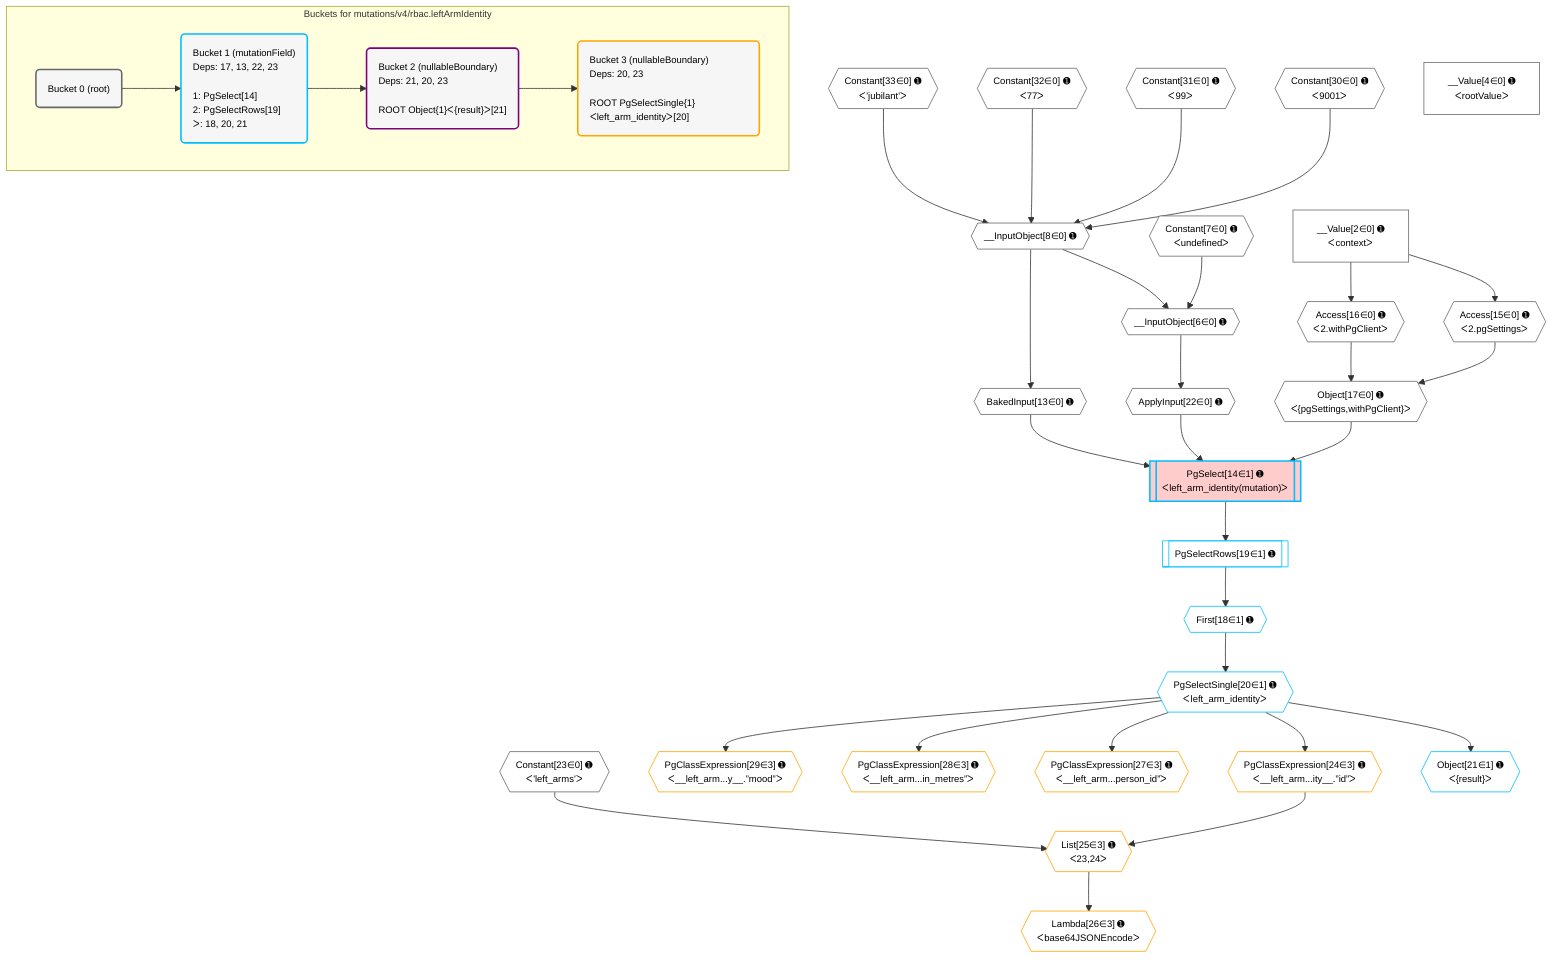 %%{init: {'themeVariables': { 'fontSize': '12px'}}}%%
graph TD
    classDef path fill:#eee,stroke:#000,color:#000
    classDef plan fill:#fff,stroke-width:1px,color:#000
    classDef itemplan fill:#fff,stroke-width:2px,color:#000
    classDef unbatchedplan fill:#dff,stroke-width:1px,color:#000
    classDef sideeffectplan fill:#fcc,stroke-width:2px,color:#000
    classDef bucket fill:#f6f6f6,color:#000,stroke-width:2px,text-align:left


    %% plan dependencies
    __InputObject8{{"__InputObject[8∈0] ➊"}}:::plan
    Constant30{{"Constant[30∈0] ➊<br />ᐸ9001ᐳ"}}:::plan
    Constant31{{"Constant[31∈0] ➊<br />ᐸ99ᐳ"}}:::plan
    Constant32{{"Constant[32∈0] ➊<br />ᐸ77ᐳ"}}:::plan
    Constant33{{"Constant[33∈0] ➊<br />ᐸ'jubilant'ᐳ"}}:::plan
    Constant30 & Constant31 & Constant32 & Constant33 --> __InputObject8
    __InputObject6{{"__InputObject[6∈0] ➊"}}:::plan
    Constant7{{"Constant[7∈0] ➊<br />ᐸundefinedᐳ"}}:::plan
    Constant7 & __InputObject8 --> __InputObject6
    Object17{{"Object[17∈0] ➊<br />ᐸ{pgSettings,withPgClient}ᐳ"}}:::plan
    Access15{{"Access[15∈0] ➊<br />ᐸ2.pgSettingsᐳ"}}:::plan
    Access16{{"Access[16∈0] ➊<br />ᐸ2.withPgClientᐳ"}}:::plan
    Access15 & Access16 --> Object17
    BakedInput13{{"BakedInput[13∈0] ➊"}}:::plan
    __InputObject8 --> BakedInput13
    __Value2["__Value[2∈0] ➊<br />ᐸcontextᐳ"]:::plan
    __Value2 --> Access15
    __Value2 --> Access16
    ApplyInput22{{"ApplyInput[22∈0] ➊"}}:::plan
    __InputObject6 --> ApplyInput22
    __Value4["__Value[4∈0] ➊<br />ᐸrootValueᐳ"]:::plan
    Constant23{{"Constant[23∈0] ➊<br />ᐸ'left_arms'ᐳ"}}:::plan
    PgSelect14[["PgSelect[14∈1] ➊<br />ᐸleft_arm_identity(mutation)ᐳ"]]:::sideeffectplan
    Object17 & BakedInput13 & ApplyInput22 --> PgSelect14
    First18{{"First[18∈1] ➊"}}:::plan
    PgSelectRows19[["PgSelectRows[19∈1] ➊"]]:::plan
    PgSelectRows19 --> First18
    PgSelect14 --> PgSelectRows19
    PgSelectSingle20{{"PgSelectSingle[20∈1] ➊<br />ᐸleft_arm_identityᐳ"}}:::plan
    First18 --> PgSelectSingle20
    Object21{{"Object[21∈1] ➊<br />ᐸ{result}ᐳ"}}:::plan
    PgSelectSingle20 --> Object21
    List25{{"List[25∈3] ➊<br />ᐸ23,24ᐳ"}}:::plan
    PgClassExpression24{{"PgClassExpression[24∈3] ➊<br />ᐸ__left_arm...ity__.”id”ᐳ"}}:::plan
    Constant23 & PgClassExpression24 --> List25
    PgSelectSingle20 --> PgClassExpression24
    Lambda26{{"Lambda[26∈3] ➊<br />ᐸbase64JSONEncodeᐳ"}}:::plan
    List25 --> Lambda26
    PgClassExpression27{{"PgClassExpression[27∈3] ➊<br />ᐸ__left_arm...person_id”ᐳ"}}:::plan
    PgSelectSingle20 --> PgClassExpression27
    PgClassExpression28{{"PgClassExpression[28∈3] ➊<br />ᐸ__left_arm...in_metres”ᐳ"}}:::plan
    PgSelectSingle20 --> PgClassExpression28
    PgClassExpression29{{"PgClassExpression[29∈3] ➊<br />ᐸ__left_arm...y__.”mood”ᐳ"}}:::plan
    PgSelectSingle20 --> PgClassExpression29

    %% define steps

    subgraph "Buckets for mutations/v4/rbac.leftArmIdentity"
    Bucket0("Bucket 0 (root)"):::bucket
    classDef bucket0 stroke:#696969
    class Bucket0,__Value2,__Value4,__InputObject6,Constant7,__InputObject8,BakedInput13,Access15,Access16,Object17,ApplyInput22,Constant23,Constant30,Constant31,Constant32,Constant33 bucket0
    Bucket1("Bucket 1 (mutationField)<br />Deps: 17, 13, 22, 23<br /><br />1: PgSelect[14]<br />2: PgSelectRows[19]<br />ᐳ: 18, 20, 21"):::bucket
    classDef bucket1 stroke:#00bfff
    class Bucket1,PgSelect14,First18,PgSelectRows19,PgSelectSingle20,Object21 bucket1
    Bucket2("Bucket 2 (nullableBoundary)<br />Deps: 21, 20, 23<br /><br />ROOT Object{1}ᐸ{result}ᐳ[21]"):::bucket
    classDef bucket2 stroke:#7f007f
    class Bucket2 bucket2
    Bucket3("Bucket 3 (nullableBoundary)<br />Deps: 20, 23<br /><br />ROOT PgSelectSingle{1}ᐸleft_arm_identityᐳ[20]"):::bucket
    classDef bucket3 stroke:#ffa500
    class Bucket3,PgClassExpression24,List25,Lambda26,PgClassExpression27,PgClassExpression28,PgClassExpression29 bucket3
    Bucket0 --> Bucket1
    Bucket1 --> Bucket2
    Bucket2 --> Bucket3
    end